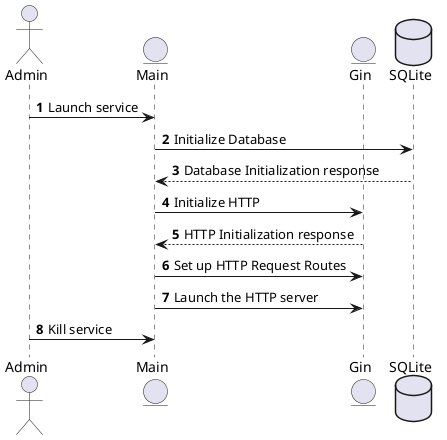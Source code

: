 @startuml Phase I Initialization
actor Admin
entity Main
entity Gin
database SQLite
autonumber
Admin -> Main: Launch service
Main -> SQLite: Initialize Database
SQLite --> Main: Database Initialization response 
Main -> Gin: Initialize HTTP
Gin --> Main: HTTP Initialization response
Main -> Gin: Set up HTTP Request Routes
Main -> Gin: Launch the HTTP server
Admin -> Main: Kill service
@enduml